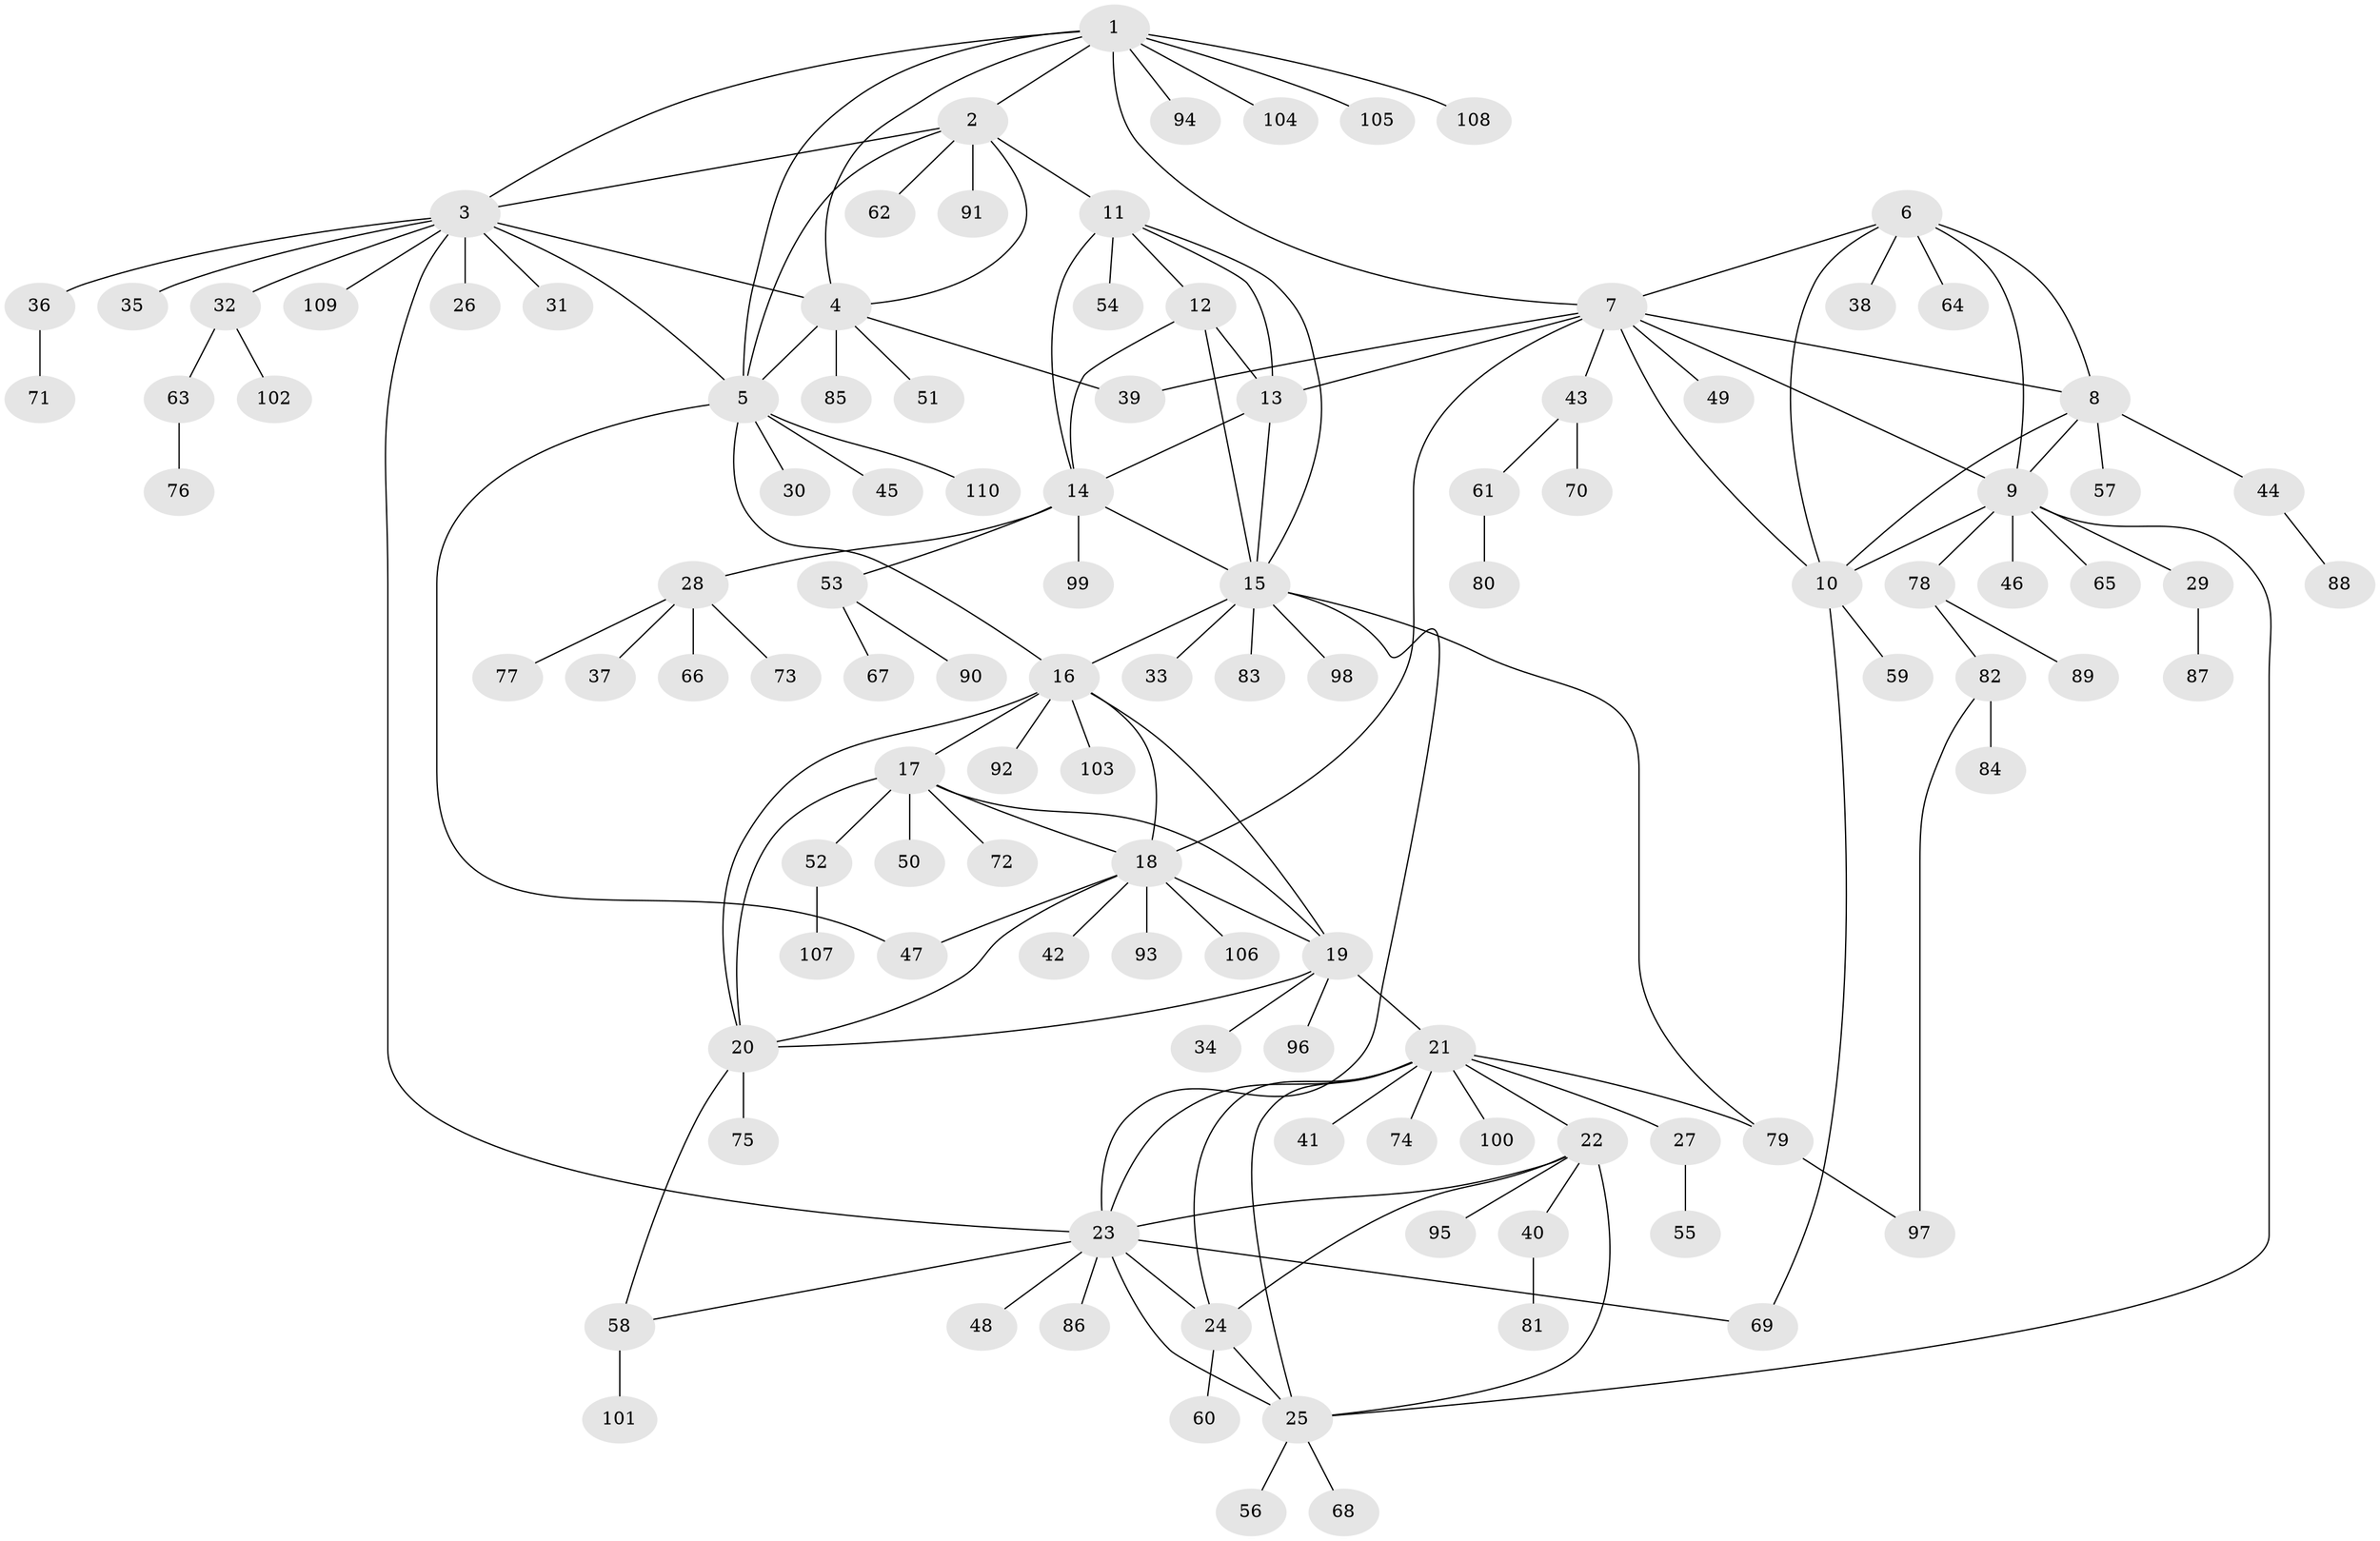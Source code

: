// Generated by graph-tools (version 1.1) at 2025/50/03/09/25 03:50:28]
// undirected, 110 vertices, 151 edges
graph export_dot {
graph [start="1"]
  node [color=gray90,style=filled];
  1;
  2;
  3;
  4;
  5;
  6;
  7;
  8;
  9;
  10;
  11;
  12;
  13;
  14;
  15;
  16;
  17;
  18;
  19;
  20;
  21;
  22;
  23;
  24;
  25;
  26;
  27;
  28;
  29;
  30;
  31;
  32;
  33;
  34;
  35;
  36;
  37;
  38;
  39;
  40;
  41;
  42;
  43;
  44;
  45;
  46;
  47;
  48;
  49;
  50;
  51;
  52;
  53;
  54;
  55;
  56;
  57;
  58;
  59;
  60;
  61;
  62;
  63;
  64;
  65;
  66;
  67;
  68;
  69;
  70;
  71;
  72;
  73;
  74;
  75;
  76;
  77;
  78;
  79;
  80;
  81;
  82;
  83;
  84;
  85;
  86;
  87;
  88;
  89;
  90;
  91;
  92;
  93;
  94;
  95;
  96;
  97;
  98;
  99;
  100;
  101;
  102;
  103;
  104;
  105;
  106;
  107;
  108;
  109;
  110;
  1 -- 2;
  1 -- 3;
  1 -- 4;
  1 -- 5;
  1 -- 7;
  1 -- 94;
  1 -- 104;
  1 -- 105;
  1 -- 108;
  2 -- 3;
  2 -- 4;
  2 -- 5;
  2 -- 11;
  2 -- 62;
  2 -- 91;
  3 -- 4;
  3 -- 5;
  3 -- 23;
  3 -- 26;
  3 -- 31;
  3 -- 32;
  3 -- 35;
  3 -- 36;
  3 -- 109;
  4 -- 5;
  4 -- 39;
  4 -- 51;
  4 -- 85;
  5 -- 16;
  5 -- 30;
  5 -- 45;
  5 -- 47;
  5 -- 110;
  6 -- 7;
  6 -- 8;
  6 -- 9;
  6 -- 10;
  6 -- 38;
  6 -- 64;
  7 -- 8;
  7 -- 9;
  7 -- 10;
  7 -- 13;
  7 -- 18;
  7 -- 39;
  7 -- 43;
  7 -- 49;
  8 -- 9;
  8 -- 10;
  8 -- 44;
  8 -- 57;
  9 -- 10;
  9 -- 25;
  9 -- 29;
  9 -- 46;
  9 -- 65;
  9 -- 78;
  10 -- 59;
  10 -- 69;
  11 -- 12;
  11 -- 13;
  11 -- 14;
  11 -- 15;
  11 -- 54;
  12 -- 13;
  12 -- 14;
  12 -- 15;
  13 -- 14;
  13 -- 15;
  14 -- 15;
  14 -- 28;
  14 -- 53;
  14 -- 99;
  15 -- 16;
  15 -- 23;
  15 -- 33;
  15 -- 79;
  15 -- 83;
  15 -- 98;
  16 -- 17;
  16 -- 18;
  16 -- 19;
  16 -- 20;
  16 -- 92;
  16 -- 103;
  17 -- 18;
  17 -- 19;
  17 -- 20;
  17 -- 50;
  17 -- 52;
  17 -- 72;
  18 -- 19;
  18 -- 20;
  18 -- 42;
  18 -- 47;
  18 -- 93;
  18 -- 106;
  19 -- 20;
  19 -- 21;
  19 -- 34;
  19 -- 96;
  20 -- 58;
  20 -- 75;
  21 -- 22;
  21 -- 23;
  21 -- 24;
  21 -- 25;
  21 -- 27;
  21 -- 41;
  21 -- 74;
  21 -- 79;
  21 -- 100;
  22 -- 23;
  22 -- 24;
  22 -- 25;
  22 -- 40;
  22 -- 95;
  23 -- 24;
  23 -- 25;
  23 -- 48;
  23 -- 58;
  23 -- 69;
  23 -- 86;
  24 -- 25;
  24 -- 60;
  25 -- 56;
  25 -- 68;
  27 -- 55;
  28 -- 37;
  28 -- 66;
  28 -- 73;
  28 -- 77;
  29 -- 87;
  32 -- 63;
  32 -- 102;
  36 -- 71;
  40 -- 81;
  43 -- 61;
  43 -- 70;
  44 -- 88;
  52 -- 107;
  53 -- 67;
  53 -- 90;
  58 -- 101;
  61 -- 80;
  63 -- 76;
  78 -- 82;
  78 -- 89;
  79 -- 97;
  82 -- 84;
  82 -- 97;
}
